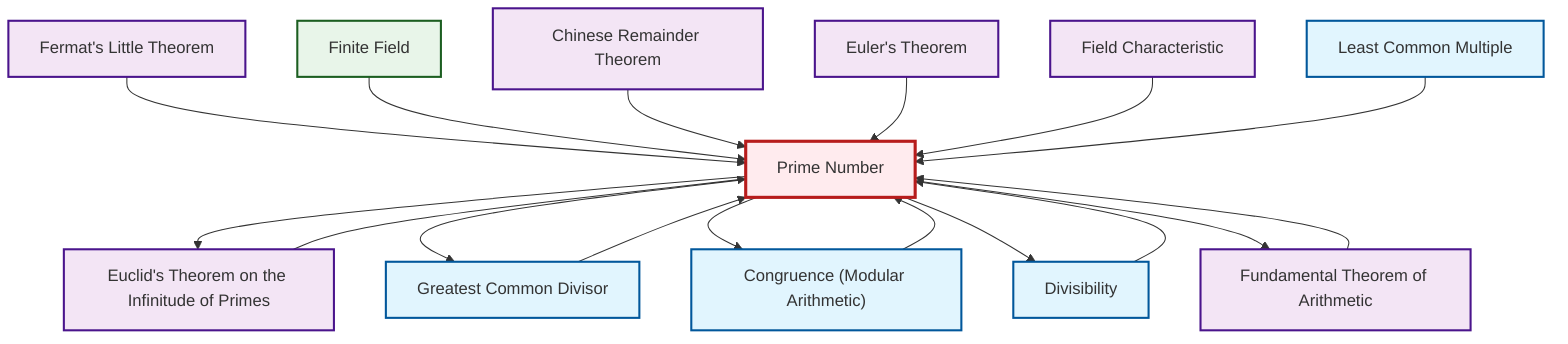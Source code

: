 graph TD
    classDef definition fill:#e1f5fe,stroke:#01579b,stroke-width:2px
    classDef theorem fill:#f3e5f5,stroke:#4a148c,stroke-width:2px
    classDef axiom fill:#fff3e0,stroke:#e65100,stroke-width:2px
    classDef example fill:#e8f5e9,stroke:#1b5e20,stroke-width:2px
    classDef current fill:#ffebee,stroke:#b71c1c,stroke-width:3px
    thm-fermat-little["Fermat's Little Theorem"]:::theorem
    def-congruence["Congruence (Modular Arithmetic)"]:::definition
    thm-field-characteristic["Field Characteristic"]:::theorem
    thm-euclid-infinitude-primes["Euclid's Theorem on the Infinitude of Primes"]:::theorem
    ex-finite-field["Finite Field"]:::example
    thm-euler["Euler's Theorem"]:::theorem
    def-divisibility["Divisibility"]:::definition
    def-lcm["Least Common Multiple"]:::definition
    thm-chinese-remainder["Chinese Remainder Theorem"]:::theorem
    thm-fundamental-arithmetic["Fundamental Theorem of Arithmetic"]:::theorem
    def-gcd["Greatest Common Divisor"]:::definition
    def-prime["Prime Number"]:::definition
    thm-euclid-infinitude-primes --> def-prime
    thm-fermat-little --> def-prime
    def-prime --> thm-euclid-infinitude-primes
    def-congruence --> def-prime
    def-prime --> def-gcd
    thm-fundamental-arithmetic --> def-prime
    ex-finite-field --> def-prime
    def-prime --> def-congruence
    def-prime --> def-divisibility
    def-gcd --> def-prime
    def-prime --> thm-fundamental-arithmetic
    thm-chinese-remainder --> def-prime
    def-divisibility --> def-prime
    thm-euler --> def-prime
    thm-field-characteristic --> def-prime
    def-lcm --> def-prime
    class def-prime current